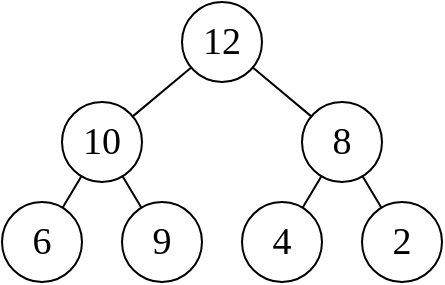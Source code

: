 <mxfile>
    <diagram id="eRz4iOo6eL2ObuwE2JQ0" name="第 1 页">
        <mxGraphModel dx="453" dy="254" grid="1" gridSize="10" guides="1" tooltips="1" connect="1" arrows="1" fold="1" page="1" pageScale="1" pageWidth="827" pageHeight="1169" math="0" shadow="0">
            <root>
                <mxCell id="0"/>
                <mxCell id="1" parent="0"/>
                <mxCell id="11" style="edgeStyle=none;html=1;fontFamily=Times New Roman;fontSize=19;endArrow=none;endFill=0;" parent="1" source="2" target="5" edge="1">
                    <mxGeometry relative="1" as="geometry"/>
                </mxCell>
                <mxCell id="12" style="edgeStyle=none;html=1;fontFamily=Times New Roman;fontSize=19;endArrow=none;endFill=0;" parent="1" source="2" target="6" edge="1">
                    <mxGeometry relative="1" as="geometry"/>
                </mxCell>
                <mxCell id="2" value="12" style="ellipse;whiteSpace=wrap;html=1;fontFamily=Times New Roman;fontSize=19;" parent="1" vertex="1">
                    <mxGeometry x="300" y="140" width="40" height="40" as="geometry"/>
                </mxCell>
                <mxCell id="13" style="edgeStyle=none;html=1;fontFamily=Times New Roman;fontSize=19;endArrow=none;endFill=0;" parent="1" source="5" target="7" edge="1">
                    <mxGeometry relative="1" as="geometry"/>
                </mxCell>
                <mxCell id="14" style="edgeStyle=none;html=1;fontFamily=Times New Roman;fontSize=19;endArrow=none;endFill=0;" parent="1" source="5" target="8" edge="1">
                    <mxGeometry relative="1" as="geometry"/>
                </mxCell>
                <mxCell id="5" value="10" style="ellipse;whiteSpace=wrap;html=1;fontFamily=Times New Roman;fontSize=19;" parent="1" vertex="1">
                    <mxGeometry x="240" y="190" width="40" height="40" as="geometry"/>
                </mxCell>
                <mxCell id="16" style="edgeStyle=none;html=1;fontFamily=Times New Roman;fontSize=19;endArrow=none;endFill=0;" parent="1" source="6" target="9" edge="1">
                    <mxGeometry relative="1" as="geometry"/>
                </mxCell>
                <mxCell id="17" style="edgeStyle=none;html=1;fontFamily=Times New Roman;fontSize=19;endArrow=none;endFill=0;" parent="1" source="6" target="10" edge="1">
                    <mxGeometry relative="1" as="geometry"/>
                </mxCell>
                <mxCell id="6" value="8" style="ellipse;whiteSpace=wrap;html=1;fontFamily=Times New Roman;fontSize=19;" parent="1" vertex="1">
                    <mxGeometry x="360" y="190" width="40" height="40" as="geometry"/>
                </mxCell>
                <mxCell id="7" value="6" style="ellipse;whiteSpace=wrap;html=1;fontFamily=Times New Roman;fontSize=19;" parent="1" vertex="1">
                    <mxGeometry x="210" y="240" width="40" height="40" as="geometry"/>
                </mxCell>
                <mxCell id="8" value="9" style="ellipse;whiteSpace=wrap;html=1;fontFamily=Times New Roman;fontSize=19;" parent="1" vertex="1">
                    <mxGeometry x="270" y="240" width="40" height="40" as="geometry"/>
                </mxCell>
                <mxCell id="9" value="4" style="ellipse;whiteSpace=wrap;html=1;fontFamily=Times New Roman;fontSize=19;" parent="1" vertex="1">
                    <mxGeometry x="330" y="240" width="40" height="40" as="geometry"/>
                </mxCell>
                <mxCell id="10" value="2" style="ellipse;whiteSpace=wrap;html=1;fontFamily=Times New Roman;fontSize=19;" parent="1" vertex="1">
                    <mxGeometry x="390" y="240" width="40" height="40" as="geometry"/>
                </mxCell>
            </root>
        </mxGraphModel>
    </diagram>
</mxfile>